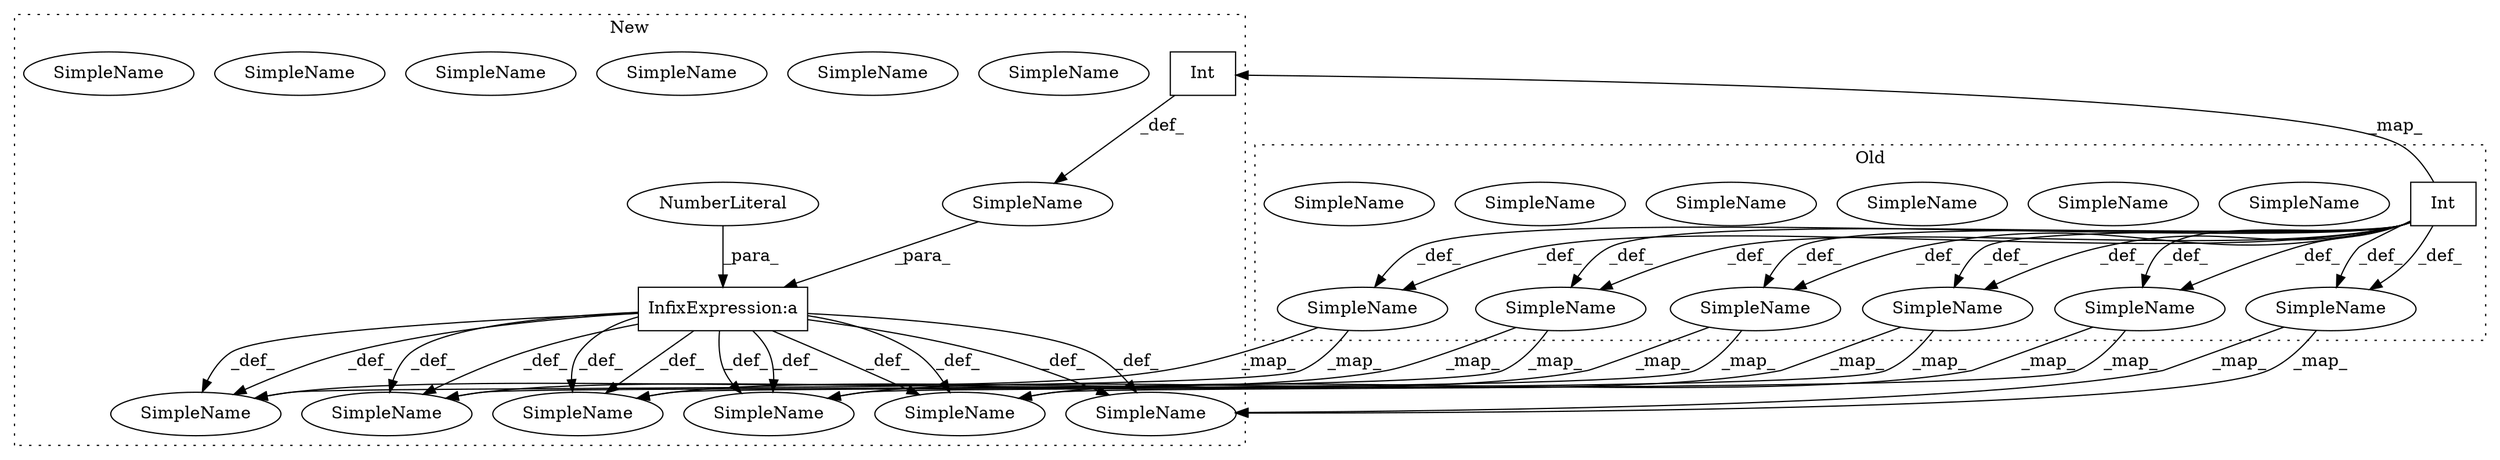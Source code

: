digraph G {
subgraph cluster0 {
1 [label="Int" a="32" s="9137,9179" l="4,1" shape="box"];
3 [label="SimpleName" a="42" s="9810" l="9" shape="ellipse"];
6 [label="SimpleName" a="42" s="9810" l="9" shape="ellipse"];
7 [label="SimpleName" a="42" s="10275" l="15" shape="ellipse"];
10 [label="SimpleName" a="42" s="10275" l="15" shape="ellipse"];
11 [label="SimpleName" a="42" s="9920" l="1" shape="ellipse"];
14 [label="SimpleName" a="42" s="9920" l="1" shape="ellipse"];
15 [label="SimpleName" a="42" s="10151" l="5" shape="ellipse"];
18 [label="SimpleName" a="42" s="10151" l="5" shape="ellipse"];
19 [label="SimpleName" a="42" s="10336" l="7" shape="ellipse"];
22 [label="SimpleName" a="42" s="10336" l="7" shape="ellipse"];
23 [label="SimpleName" a="42" s="10048" l="15" shape="ellipse"];
26 [label="SimpleName" a="42" s="10048" l="15" shape="ellipse"];
label = "Old";
style="dotted";
}
subgraph cluster1 {
2 [label="Int" a="32" s="9096,9138" l="4,1" shape="box"];
4 [label="SimpleName" a="42" s="9797" l="9" shape="ellipse"];
5 [label="SimpleName" a="42" s="9797" l="9" shape="ellipse"];
8 [label="SimpleName" a="42" s="10262" l="15" shape="ellipse"];
9 [label="SimpleName" a="42" s="10262" l="15" shape="ellipse"];
12 [label="SimpleName" a="42" s="9907" l="1" shape="ellipse"];
13 [label="SimpleName" a="42" s="9907" l="1" shape="ellipse"];
16 [label="SimpleName" a="42" s="10138" l="5" shape="ellipse"];
17 [label="SimpleName" a="42" s="10138" l="5" shape="ellipse"];
20 [label="SimpleName" a="42" s="10323" l="7" shape="ellipse"];
21 [label="SimpleName" a="42" s="10323" l="7" shape="ellipse"];
24 [label="SimpleName" a="42" s="10035" l="15" shape="ellipse"];
25 [label="SimpleName" a="42" s="10035" l="15" shape="ellipse"];
27 [label="SimpleName" a="42" s="" l="" shape="ellipse"];
28 [label="InfixExpression:a" a="27" s="9139" l="3" shape="box"];
29 [label="NumberLiteral" a="34" s="9142" l="1" shape="ellipse"];
label = "New";
style="dotted";
}
1 -> 18 [label="_def_"];
1 -> 18 [label="_def_"];
1 -> 22 [label="_def_"];
1 -> 6 [label="_def_"];
1 -> 22 [label="_def_"];
1 -> 2 [label="_map_"];
1 -> 14 [label="_def_"];
1 -> 10 [label="_def_"];
1 -> 6 [label="_def_"];
1 -> 10 [label="_def_"];
1 -> 14 [label="_def_"];
1 -> 26 [label="_def_"];
1 -> 26 [label="_def_"];
2 -> 27 [label="_def_"];
6 -> 5 [label="_map_"];
6 -> 5 [label="_map_"];
10 -> 9 [label="_map_"];
10 -> 9 [label="_map_"];
14 -> 13 [label="_map_"];
14 -> 13 [label="_map_"];
18 -> 17 [label="_map_"];
18 -> 17 [label="_map_"];
22 -> 21 [label="_map_"];
22 -> 21 [label="_map_"];
26 -> 25 [label="_map_"];
26 -> 25 [label="_map_"];
27 -> 28 [label="_para_"];
28 -> 5 [label="_def_"];
28 -> 9 [label="_def_"];
28 -> 9 [label="_def_"];
28 -> 21 [label="_def_"];
28 -> 25 [label="_def_"];
28 -> 17 [label="_def_"];
28 -> 17 [label="_def_"];
28 -> 13 [label="_def_"];
28 -> 5 [label="_def_"];
28 -> 21 [label="_def_"];
28 -> 25 [label="_def_"];
28 -> 13 [label="_def_"];
29 -> 28 [label="_para_"];
}